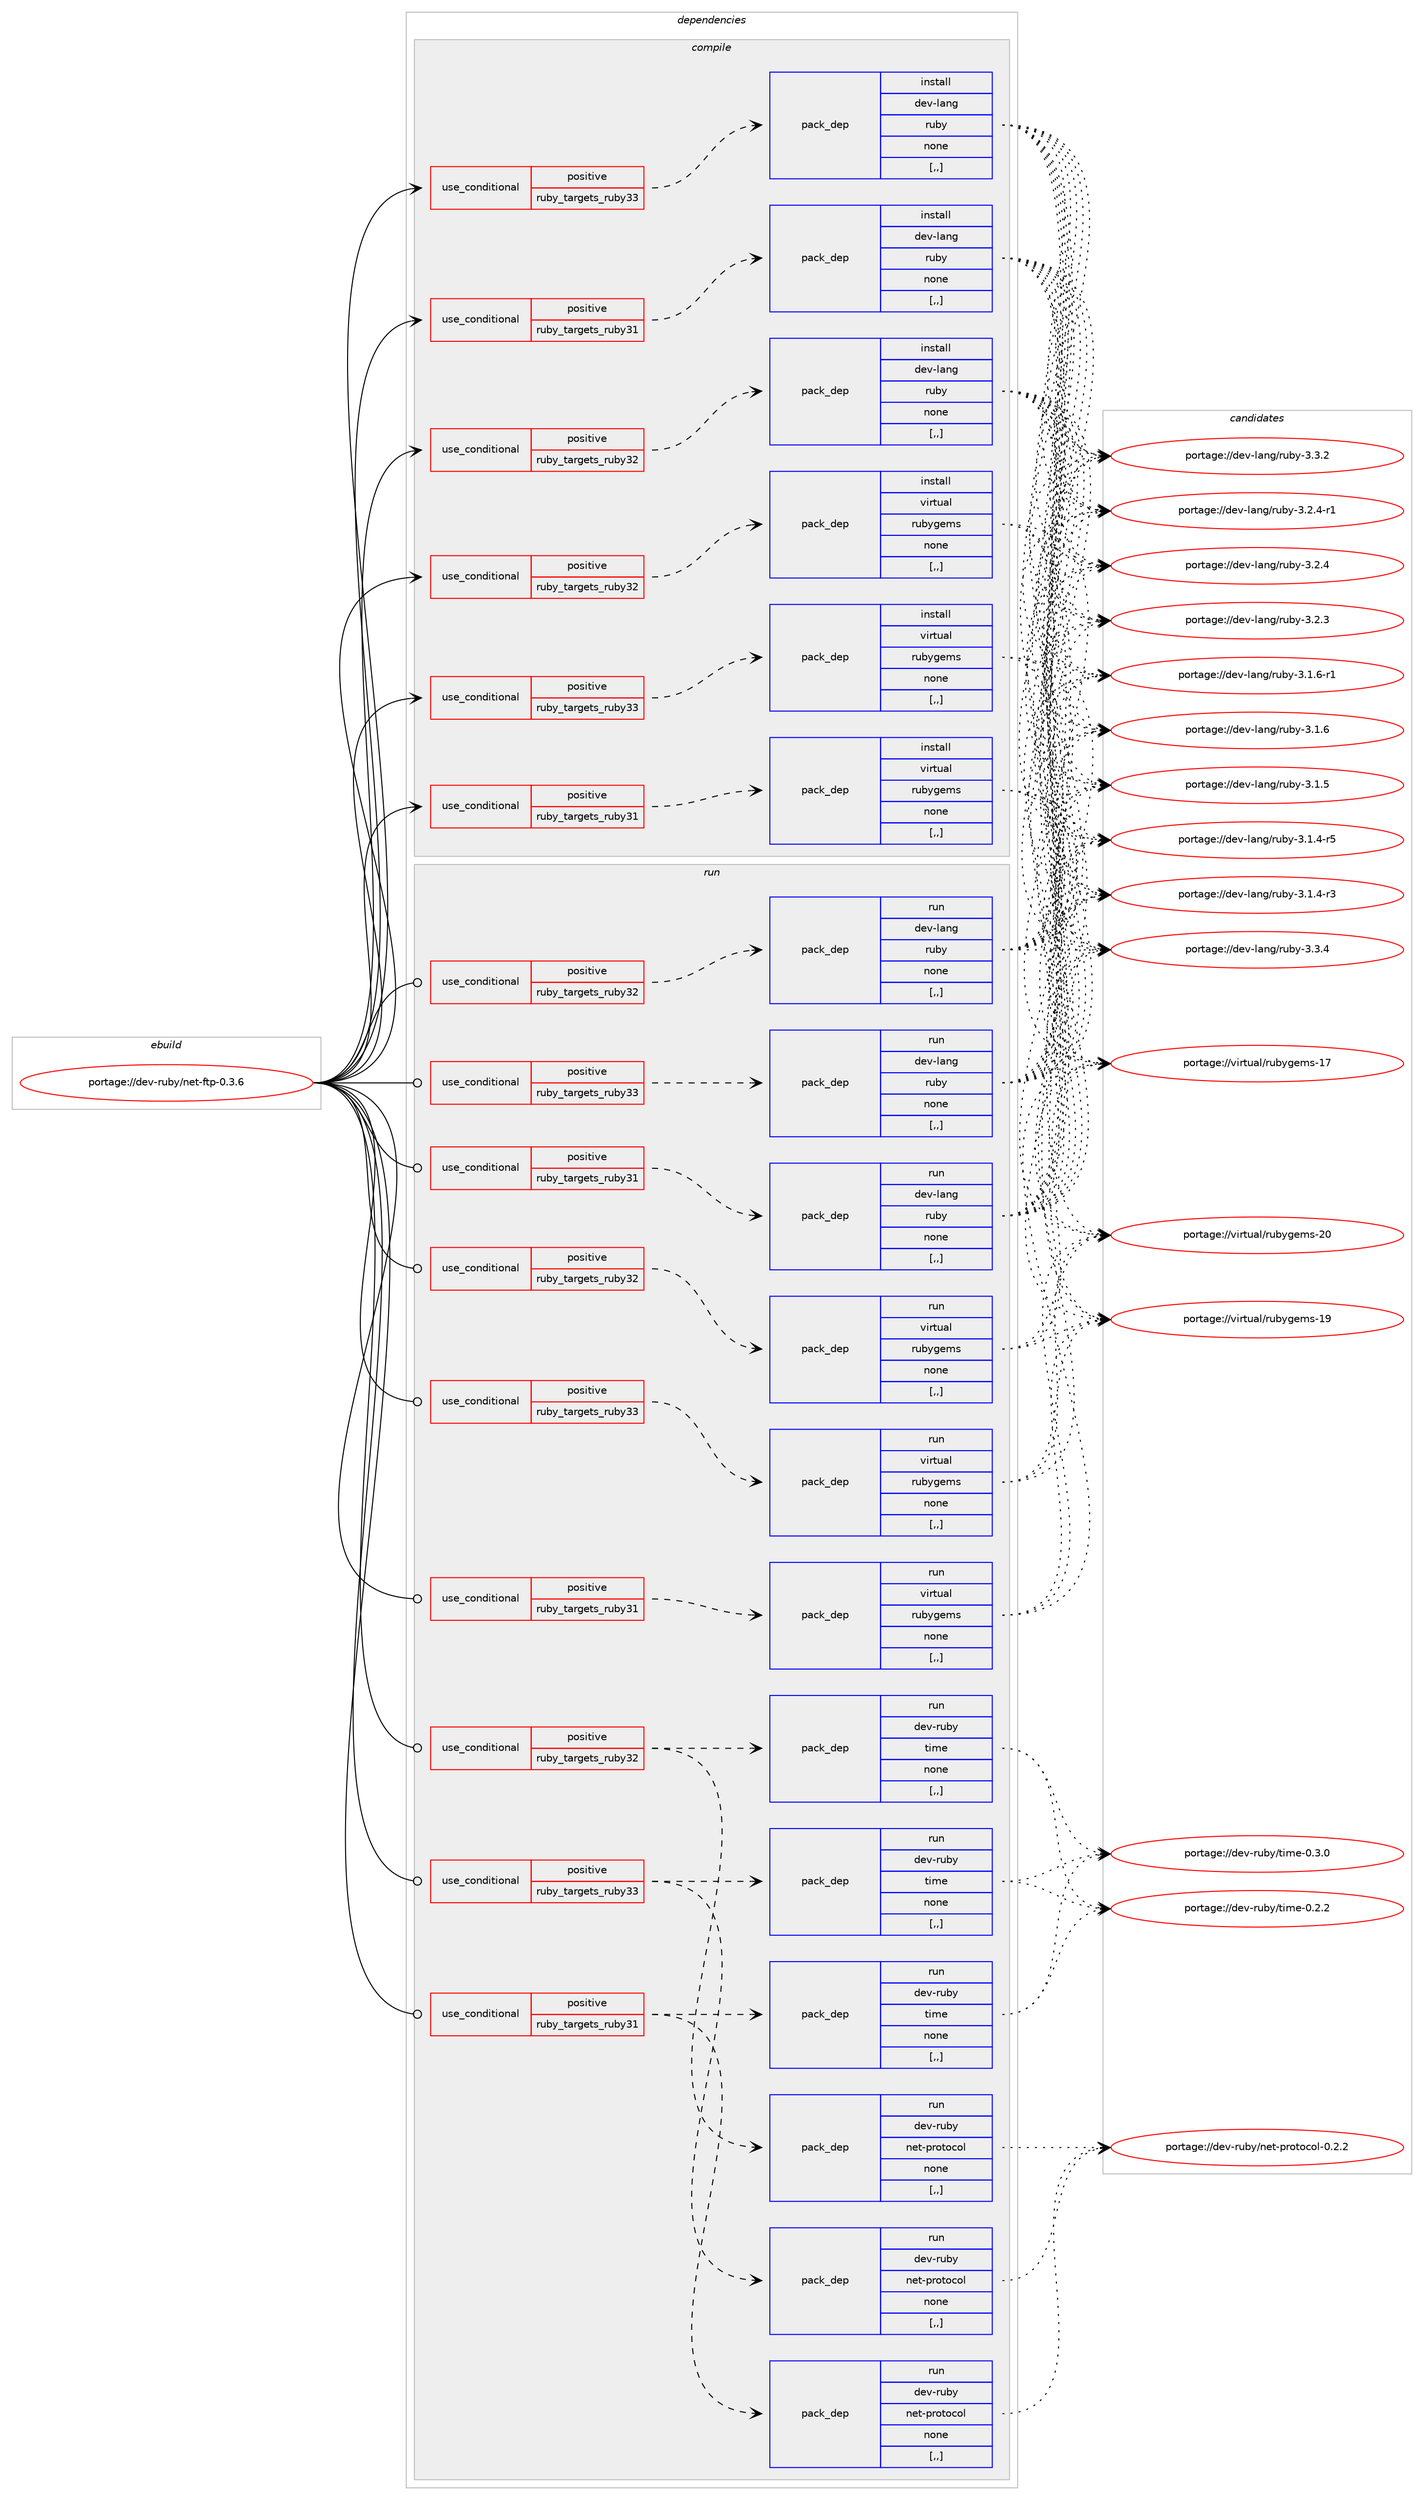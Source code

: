 digraph prolog {

# *************
# Graph options
# *************

newrank=true;
concentrate=true;
compound=true;
graph [rankdir=LR,fontname=Helvetica,fontsize=10,ranksep=1.5];#, ranksep=2.5, nodesep=0.2];
edge  [arrowhead=vee];
node  [fontname=Helvetica,fontsize=10];

# **********
# The ebuild
# **********

subgraph cluster_leftcol {
color=gray;
rank=same;
label=<<i>ebuild</i>>;
id [label="portage://dev-ruby/net-ftp-0.3.6", color=red, width=4, href="../dev-ruby/net-ftp-0.3.6.svg"];
}

# ****************
# The dependencies
# ****************

subgraph cluster_midcol {
color=gray;
label=<<i>dependencies</i>>;
subgraph cluster_compile {
fillcolor="#eeeeee";
style=filled;
label=<<i>compile</i>>;
subgraph cond51160 {
dependency190947 [label=<<TABLE BORDER="0" CELLBORDER="1" CELLSPACING="0" CELLPADDING="4"><TR><TD ROWSPAN="3" CELLPADDING="10">use_conditional</TD></TR><TR><TD>positive</TD></TR><TR><TD>ruby_targets_ruby31</TD></TR></TABLE>>, shape=none, color=red];
subgraph pack138453 {
dependency190948 [label=<<TABLE BORDER="0" CELLBORDER="1" CELLSPACING="0" CELLPADDING="4" WIDTH="220"><TR><TD ROWSPAN="6" CELLPADDING="30">pack_dep</TD></TR><TR><TD WIDTH="110">install</TD></TR><TR><TD>dev-lang</TD></TR><TR><TD>ruby</TD></TR><TR><TD>none</TD></TR><TR><TD>[,,]</TD></TR></TABLE>>, shape=none, color=blue];
}
dependency190947:e -> dependency190948:w [weight=20,style="dashed",arrowhead="vee"];
}
id:e -> dependency190947:w [weight=20,style="solid",arrowhead="vee"];
subgraph cond51161 {
dependency190949 [label=<<TABLE BORDER="0" CELLBORDER="1" CELLSPACING="0" CELLPADDING="4"><TR><TD ROWSPAN="3" CELLPADDING="10">use_conditional</TD></TR><TR><TD>positive</TD></TR><TR><TD>ruby_targets_ruby31</TD></TR></TABLE>>, shape=none, color=red];
subgraph pack138454 {
dependency190950 [label=<<TABLE BORDER="0" CELLBORDER="1" CELLSPACING="0" CELLPADDING="4" WIDTH="220"><TR><TD ROWSPAN="6" CELLPADDING="30">pack_dep</TD></TR><TR><TD WIDTH="110">install</TD></TR><TR><TD>virtual</TD></TR><TR><TD>rubygems</TD></TR><TR><TD>none</TD></TR><TR><TD>[,,]</TD></TR></TABLE>>, shape=none, color=blue];
}
dependency190949:e -> dependency190950:w [weight=20,style="dashed",arrowhead="vee"];
}
id:e -> dependency190949:w [weight=20,style="solid",arrowhead="vee"];
subgraph cond51162 {
dependency190951 [label=<<TABLE BORDER="0" CELLBORDER="1" CELLSPACING="0" CELLPADDING="4"><TR><TD ROWSPAN="3" CELLPADDING="10">use_conditional</TD></TR><TR><TD>positive</TD></TR><TR><TD>ruby_targets_ruby32</TD></TR></TABLE>>, shape=none, color=red];
subgraph pack138455 {
dependency190952 [label=<<TABLE BORDER="0" CELLBORDER="1" CELLSPACING="0" CELLPADDING="4" WIDTH="220"><TR><TD ROWSPAN="6" CELLPADDING="30">pack_dep</TD></TR><TR><TD WIDTH="110">install</TD></TR><TR><TD>dev-lang</TD></TR><TR><TD>ruby</TD></TR><TR><TD>none</TD></TR><TR><TD>[,,]</TD></TR></TABLE>>, shape=none, color=blue];
}
dependency190951:e -> dependency190952:w [weight=20,style="dashed",arrowhead="vee"];
}
id:e -> dependency190951:w [weight=20,style="solid",arrowhead="vee"];
subgraph cond51163 {
dependency190953 [label=<<TABLE BORDER="0" CELLBORDER="1" CELLSPACING="0" CELLPADDING="4"><TR><TD ROWSPAN="3" CELLPADDING="10">use_conditional</TD></TR><TR><TD>positive</TD></TR><TR><TD>ruby_targets_ruby32</TD></TR></TABLE>>, shape=none, color=red];
subgraph pack138456 {
dependency190954 [label=<<TABLE BORDER="0" CELLBORDER="1" CELLSPACING="0" CELLPADDING="4" WIDTH="220"><TR><TD ROWSPAN="6" CELLPADDING="30">pack_dep</TD></TR><TR><TD WIDTH="110">install</TD></TR><TR><TD>virtual</TD></TR><TR><TD>rubygems</TD></TR><TR><TD>none</TD></TR><TR><TD>[,,]</TD></TR></TABLE>>, shape=none, color=blue];
}
dependency190953:e -> dependency190954:w [weight=20,style="dashed",arrowhead="vee"];
}
id:e -> dependency190953:w [weight=20,style="solid",arrowhead="vee"];
subgraph cond51164 {
dependency190955 [label=<<TABLE BORDER="0" CELLBORDER="1" CELLSPACING="0" CELLPADDING="4"><TR><TD ROWSPAN="3" CELLPADDING="10">use_conditional</TD></TR><TR><TD>positive</TD></TR><TR><TD>ruby_targets_ruby33</TD></TR></TABLE>>, shape=none, color=red];
subgraph pack138457 {
dependency190956 [label=<<TABLE BORDER="0" CELLBORDER="1" CELLSPACING="0" CELLPADDING="4" WIDTH="220"><TR><TD ROWSPAN="6" CELLPADDING="30">pack_dep</TD></TR><TR><TD WIDTH="110">install</TD></TR><TR><TD>dev-lang</TD></TR><TR><TD>ruby</TD></TR><TR><TD>none</TD></TR><TR><TD>[,,]</TD></TR></TABLE>>, shape=none, color=blue];
}
dependency190955:e -> dependency190956:w [weight=20,style="dashed",arrowhead="vee"];
}
id:e -> dependency190955:w [weight=20,style="solid",arrowhead="vee"];
subgraph cond51165 {
dependency190957 [label=<<TABLE BORDER="0" CELLBORDER="1" CELLSPACING="0" CELLPADDING="4"><TR><TD ROWSPAN="3" CELLPADDING="10">use_conditional</TD></TR><TR><TD>positive</TD></TR><TR><TD>ruby_targets_ruby33</TD></TR></TABLE>>, shape=none, color=red];
subgraph pack138458 {
dependency190958 [label=<<TABLE BORDER="0" CELLBORDER="1" CELLSPACING="0" CELLPADDING="4" WIDTH="220"><TR><TD ROWSPAN="6" CELLPADDING="30">pack_dep</TD></TR><TR><TD WIDTH="110">install</TD></TR><TR><TD>virtual</TD></TR><TR><TD>rubygems</TD></TR><TR><TD>none</TD></TR><TR><TD>[,,]</TD></TR></TABLE>>, shape=none, color=blue];
}
dependency190957:e -> dependency190958:w [weight=20,style="dashed",arrowhead="vee"];
}
id:e -> dependency190957:w [weight=20,style="solid",arrowhead="vee"];
}
subgraph cluster_compileandrun {
fillcolor="#eeeeee";
style=filled;
label=<<i>compile and run</i>>;
}
subgraph cluster_run {
fillcolor="#eeeeee";
style=filled;
label=<<i>run</i>>;
subgraph cond51166 {
dependency190959 [label=<<TABLE BORDER="0" CELLBORDER="1" CELLSPACING="0" CELLPADDING="4"><TR><TD ROWSPAN="3" CELLPADDING="10">use_conditional</TD></TR><TR><TD>positive</TD></TR><TR><TD>ruby_targets_ruby31</TD></TR></TABLE>>, shape=none, color=red];
subgraph pack138459 {
dependency190960 [label=<<TABLE BORDER="0" CELLBORDER="1" CELLSPACING="0" CELLPADDING="4" WIDTH="220"><TR><TD ROWSPAN="6" CELLPADDING="30">pack_dep</TD></TR><TR><TD WIDTH="110">run</TD></TR><TR><TD>dev-lang</TD></TR><TR><TD>ruby</TD></TR><TR><TD>none</TD></TR><TR><TD>[,,]</TD></TR></TABLE>>, shape=none, color=blue];
}
dependency190959:e -> dependency190960:w [weight=20,style="dashed",arrowhead="vee"];
}
id:e -> dependency190959:w [weight=20,style="solid",arrowhead="odot"];
subgraph cond51167 {
dependency190961 [label=<<TABLE BORDER="0" CELLBORDER="1" CELLSPACING="0" CELLPADDING="4"><TR><TD ROWSPAN="3" CELLPADDING="10">use_conditional</TD></TR><TR><TD>positive</TD></TR><TR><TD>ruby_targets_ruby31</TD></TR></TABLE>>, shape=none, color=red];
subgraph pack138460 {
dependency190962 [label=<<TABLE BORDER="0" CELLBORDER="1" CELLSPACING="0" CELLPADDING="4" WIDTH="220"><TR><TD ROWSPAN="6" CELLPADDING="30">pack_dep</TD></TR><TR><TD WIDTH="110">run</TD></TR><TR><TD>dev-ruby</TD></TR><TR><TD>net-protocol</TD></TR><TR><TD>none</TD></TR><TR><TD>[,,]</TD></TR></TABLE>>, shape=none, color=blue];
}
dependency190961:e -> dependency190962:w [weight=20,style="dashed",arrowhead="vee"];
subgraph pack138461 {
dependency190963 [label=<<TABLE BORDER="0" CELLBORDER="1" CELLSPACING="0" CELLPADDING="4" WIDTH="220"><TR><TD ROWSPAN="6" CELLPADDING="30">pack_dep</TD></TR><TR><TD WIDTH="110">run</TD></TR><TR><TD>dev-ruby</TD></TR><TR><TD>time</TD></TR><TR><TD>none</TD></TR><TR><TD>[,,]</TD></TR></TABLE>>, shape=none, color=blue];
}
dependency190961:e -> dependency190963:w [weight=20,style="dashed",arrowhead="vee"];
}
id:e -> dependency190961:w [weight=20,style="solid",arrowhead="odot"];
subgraph cond51168 {
dependency190964 [label=<<TABLE BORDER="0" CELLBORDER="1" CELLSPACING="0" CELLPADDING="4"><TR><TD ROWSPAN="3" CELLPADDING="10">use_conditional</TD></TR><TR><TD>positive</TD></TR><TR><TD>ruby_targets_ruby31</TD></TR></TABLE>>, shape=none, color=red];
subgraph pack138462 {
dependency190965 [label=<<TABLE BORDER="0" CELLBORDER="1" CELLSPACING="0" CELLPADDING="4" WIDTH="220"><TR><TD ROWSPAN="6" CELLPADDING="30">pack_dep</TD></TR><TR><TD WIDTH="110">run</TD></TR><TR><TD>virtual</TD></TR><TR><TD>rubygems</TD></TR><TR><TD>none</TD></TR><TR><TD>[,,]</TD></TR></TABLE>>, shape=none, color=blue];
}
dependency190964:e -> dependency190965:w [weight=20,style="dashed",arrowhead="vee"];
}
id:e -> dependency190964:w [weight=20,style="solid",arrowhead="odot"];
subgraph cond51169 {
dependency190966 [label=<<TABLE BORDER="0" CELLBORDER="1" CELLSPACING="0" CELLPADDING="4"><TR><TD ROWSPAN="3" CELLPADDING="10">use_conditional</TD></TR><TR><TD>positive</TD></TR><TR><TD>ruby_targets_ruby32</TD></TR></TABLE>>, shape=none, color=red];
subgraph pack138463 {
dependency190967 [label=<<TABLE BORDER="0" CELLBORDER="1" CELLSPACING="0" CELLPADDING="4" WIDTH="220"><TR><TD ROWSPAN="6" CELLPADDING="30">pack_dep</TD></TR><TR><TD WIDTH="110">run</TD></TR><TR><TD>dev-lang</TD></TR><TR><TD>ruby</TD></TR><TR><TD>none</TD></TR><TR><TD>[,,]</TD></TR></TABLE>>, shape=none, color=blue];
}
dependency190966:e -> dependency190967:w [weight=20,style="dashed",arrowhead="vee"];
}
id:e -> dependency190966:w [weight=20,style="solid",arrowhead="odot"];
subgraph cond51170 {
dependency190968 [label=<<TABLE BORDER="0" CELLBORDER="1" CELLSPACING="0" CELLPADDING="4"><TR><TD ROWSPAN="3" CELLPADDING="10">use_conditional</TD></TR><TR><TD>positive</TD></TR><TR><TD>ruby_targets_ruby32</TD></TR></TABLE>>, shape=none, color=red];
subgraph pack138464 {
dependency190969 [label=<<TABLE BORDER="0" CELLBORDER="1" CELLSPACING="0" CELLPADDING="4" WIDTH="220"><TR><TD ROWSPAN="6" CELLPADDING="30">pack_dep</TD></TR><TR><TD WIDTH="110">run</TD></TR><TR><TD>dev-ruby</TD></TR><TR><TD>net-protocol</TD></TR><TR><TD>none</TD></TR><TR><TD>[,,]</TD></TR></TABLE>>, shape=none, color=blue];
}
dependency190968:e -> dependency190969:w [weight=20,style="dashed",arrowhead="vee"];
subgraph pack138465 {
dependency190970 [label=<<TABLE BORDER="0" CELLBORDER="1" CELLSPACING="0" CELLPADDING="4" WIDTH="220"><TR><TD ROWSPAN="6" CELLPADDING="30">pack_dep</TD></TR><TR><TD WIDTH="110">run</TD></TR><TR><TD>dev-ruby</TD></TR><TR><TD>time</TD></TR><TR><TD>none</TD></TR><TR><TD>[,,]</TD></TR></TABLE>>, shape=none, color=blue];
}
dependency190968:e -> dependency190970:w [weight=20,style="dashed",arrowhead="vee"];
}
id:e -> dependency190968:w [weight=20,style="solid",arrowhead="odot"];
subgraph cond51171 {
dependency190971 [label=<<TABLE BORDER="0" CELLBORDER="1" CELLSPACING="0" CELLPADDING="4"><TR><TD ROWSPAN="3" CELLPADDING="10">use_conditional</TD></TR><TR><TD>positive</TD></TR><TR><TD>ruby_targets_ruby32</TD></TR></TABLE>>, shape=none, color=red];
subgraph pack138466 {
dependency190972 [label=<<TABLE BORDER="0" CELLBORDER="1" CELLSPACING="0" CELLPADDING="4" WIDTH="220"><TR><TD ROWSPAN="6" CELLPADDING="30">pack_dep</TD></TR><TR><TD WIDTH="110">run</TD></TR><TR><TD>virtual</TD></TR><TR><TD>rubygems</TD></TR><TR><TD>none</TD></TR><TR><TD>[,,]</TD></TR></TABLE>>, shape=none, color=blue];
}
dependency190971:e -> dependency190972:w [weight=20,style="dashed",arrowhead="vee"];
}
id:e -> dependency190971:w [weight=20,style="solid",arrowhead="odot"];
subgraph cond51172 {
dependency190973 [label=<<TABLE BORDER="0" CELLBORDER="1" CELLSPACING="0" CELLPADDING="4"><TR><TD ROWSPAN="3" CELLPADDING="10">use_conditional</TD></TR><TR><TD>positive</TD></TR><TR><TD>ruby_targets_ruby33</TD></TR></TABLE>>, shape=none, color=red];
subgraph pack138467 {
dependency190974 [label=<<TABLE BORDER="0" CELLBORDER="1" CELLSPACING="0" CELLPADDING="4" WIDTH="220"><TR><TD ROWSPAN="6" CELLPADDING="30">pack_dep</TD></TR><TR><TD WIDTH="110">run</TD></TR><TR><TD>dev-lang</TD></TR><TR><TD>ruby</TD></TR><TR><TD>none</TD></TR><TR><TD>[,,]</TD></TR></TABLE>>, shape=none, color=blue];
}
dependency190973:e -> dependency190974:w [weight=20,style="dashed",arrowhead="vee"];
}
id:e -> dependency190973:w [weight=20,style="solid",arrowhead="odot"];
subgraph cond51173 {
dependency190975 [label=<<TABLE BORDER="0" CELLBORDER="1" CELLSPACING="0" CELLPADDING="4"><TR><TD ROWSPAN="3" CELLPADDING="10">use_conditional</TD></TR><TR><TD>positive</TD></TR><TR><TD>ruby_targets_ruby33</TD></TR></TABLE>>, shape=none, color=red];
subgraph pack138468 {
dependency190976 [label=<<TABLE BORDER="0" CELLBORDER="1" CELLSPACING="0" CELLPADDING="4" WIDTH="220"><TR><TD ROWSPAN="6" CELLPADDING="30">pack_dep</TD></TR><TR><TD WIDTH="110">run</TD></TR><TR><TD>dev-ruby</TD></TR><TR><TD>net-protocol</TD></TR><TR><TD>none</TD></TR><TR><TD>[,,]</TD></TR></TABLE>>, shape=none, color=blue];
}
dependency190975:e -> dependency190976:w [weight=20,style="dashed",arrowhead="vee"];
subgraph pack138469 {
dependency190977 [label=<<TABLE BORDER="0" CELLBORDER="1" CELLSPACING="0" CELLPADDING="4" WIDTH="220"><TR><TD ROWSPAN="6" CELLPADDING="30">pack_dep</TD></TR><TR><TD WIDTH="110">run</TD></TR><TR><TD>dev-ruby</TD></TR><TR><TD>time</TD></TR><TR><TD>none</TD></TR><TR><TD>[,,]</TD></TR></TABLE>>, shape=none, color=blue];
}
dependency190975:e -> dependency190977:w [weight=20,style="dashed",arrowhead="vee"];
}
id:e -> dependency190975:w [weight=20,style="solid",arrowhead="odot"];
subgraph cond51174 {
dependency190978 [label=<<TABLE BORDER="0" CELLBORDER="1" CELLSPACING="0" CELLPADDING="4"><TR><TD ROWSPAN="3" CELLPADDING="10">use_conditional</TD></TR><TR><TD>positive</TD></TR><TR><TD>ruby_targets_ruby33</TD></TR></TABLE>>, shape=none, color=red];
subgraph pack138470 {
dependency190979 [label=<<TABLE BORDER="0" CELLBORDER="1" CELLSPACING="0" CELLPADDING="4" WIDTH="220"><TR><TD ROWSPAN="6" CELLPADDING="30">pack_dep</TD></TR><TR><TD WIDTH="110">run</TD></TR><TR><TD>virtual</TD></TR><TR><TD>rubygems</TD></TR><TR><TD>none</TD></TR><TR><TD>[,,]</TD></TR></TABLE>>, shape=none, color=blue];
}
dependency190978:e -> dependency190979:w [weight=20,style="dashed",arrowhead="vee"];
}
id:e -> dependency190978:w [weight=20,style="solid",arrowhead="odot"];
}
}

# **************
# The candidates
# **************

subgraph cluster_choices {
rank=same;
color=gray;
label=<<i>candidates</i>>;

subgraph choice138453 {
color=black;
nodesep=1;
choice10010111845108971101034711411798121455146514652 [label="portage://dev-lang/ruby-3.3.4", color=red, width=4,href="../dev-lang/ruby-3.3.4.svg"];
choice10010111845108971101034711411798121455146514650 [label="portage://dev-lang/ruby-3.3.2", color=red, width=4,href="../dev-lang/ruby-3.3.2.svg"];
choice100101118451089711010347114117981214551465046524511449 [label="portage://dev-lang/ruby-3.2.4-r1", color=red, width=4,href="../dev-lang/ruby-3.2.4-r1.svg"];
choice10010111845108971101034711411798121455146504652 [label="portage://dev-lang/ruby-3.2.4", color=red, width=4,href="../dev-lang/ruby-3.2.4.svg"];
choice10010111845108971101034711411798121455146504651 [label="portage://dev-lang/ruby-3.2.3", color=red, width=4,href="../dev-lang/ruby-3.2.3.svg"];
choice100101118451089711010347114117981214551464946544511449 [label="portage://dev-lang/ruby-3.1.6-r1", color=red, width=4,href="../dev-lang/ruby-3.1.6-r1.svg"];
choice10010111845108971101034711411798121455146494654 [label="portage://dev-lang/ruby-3.1.6", color=red, width=4,href="../dev-lang/ruby-3.1.6.svg"];
choice10010111845108971101034711411798121455146494653 [label="portage://dev-lang/ruby-3.1.5", color=red, width=4,href="../dev-lang/ruby-3.1.5.svg"];
choice100101118451089711010347114117981214551464946524511453 [label="portage://dev-lang/ruby-3.1.4-r5", color=red, width=4,href="../dev-lang/ruby-3.1.4-r5.svg"];
choice100101118451089711010347114117981214551464946524511451 [label="portage://dev-lang/ruby-3.1.4-r3", color=red, width=4,href="../dev-lang/ruby-3.1.4-r3.svg"];
dependency190948:e -> choice10010111845108971101034711411798121455146514652:w [style=dotted,weight="100"];
dependency190948:e -> choice10010111845108971101034711411798121455146514650:w [style=dotted,weight="100"];
dependency190948:e -> choice100101118451089711010347114117981214551465046524511449:w [style=dotted,weight="100"];
dependency190948:e -> choice10010111845108971101034711411798121455146504652:w [style=dotted,weight="100"];
dependency190948:e -> choice10010111845108971101034711411798121455146504651:w [style=dotted,weight="100"];
dependency190948:e -> choice100101118451089711010347114117981214551464946544511449:w [style=dotted,weight="100"];
dependency190948:e -> choice10010111845108971101034711411798121455146494654:w [style=dotted,weight="100"];
dependency190948:e -> choice10010111845108971101034711411798121455146494653:w [style=dotted,weight="100"];
dependency190948:e -> choice100101118451089711010347114117981214551464946524511453:w [style=dotted,weight="100"];
dependency190948:e -> choice100101118451089711010347114117981214551464946524511451:w [style=dotted,weight="100"];
}
subgraph choice138454 {
color=black;
nodesep=1;
choice118105114116117971084711411798121103101109115455048 [label="portage://virtual/rubygems-20", color=red, width=4,href="../virtual/rubygems-20.svg"];
choice118105114116117971084711411798121103101109115454957 [label="portage://virtual/rubygems-19", color=red, width=4,href="../virtual/rubygems-19.svg"];
choice118105114116117971084711411798121103101109115454955 [label="portage://virtual/rubygems-17", color=red, width=4,href="../virtual/rubygems-17.svg"];
dependency190950:e -> choice118105114116117971084711411798121103101109115455048:w [style=dotted,weight="100"];
dependency190950:e -> choice118105114116117971084711411798121103101109115454957:w [style=dotted,weight="100"];
dependency190950:e -> choice118105114116117971084711411798121103101109115454955:w [style=dotted,weight="100"];
}
subgraph choice138455 {
color=black;
nodesep=1;
choice10010111845108971101034711411798121455146514652 [label="portage://dev-lang/ruby-3.3.4", color=red, width=4,href="../dev-lang/ruby-3.3.4.svg"];
choice10010111845108971101034711411798121455146514650 [label="portage://dev-lang/ruby-3.3.2", color=red, width=4,href="../dev-lang/ruby-3.3.2.svg"];
choice100101118451089711010347114117981214551465046524511449 [label="portage://dev-lang/ruby-3.2.4-r1", color=red, width=4,href="../dev-lang/ruby-3.2.4-r1.svg"];
choice10010111845108971101034711411798121455146504652 [label="portage://dev-lang/ruby-3.2.4", color=red, width=4,href="../dev-lang/ruby-3.2.4.svg"];
choice10010111845108971101034711411798121455146504651 [label="portage://dev-lang/ruby-3.2.3", color=red, width=4,href="../dev-lang/ruby-3.2.3.svg"];
choice100101118451089711010347114117981214551464946544511449 [label="portage://dev-lang/ruby-3.1.6-r1", color=red, width=4,href="../dev-lang/ruby-3.1.6-r1.svg"];
choice10010111845108971101034711411798121455146494654 [label="portage://dev-lang/ruby-3.1.6", color=red, width=4,href="../dev-lang/ruby-3.1.6.svg"];
choice10010111845108971101034711411798121455146494653 [label="portage://dev-lang/ruby-3.1.5", color=red, width=4,href="../dev-lang/ruby-3.1.5.svg"];
choice100101118451089711010347114117981214551464946524511453 [label="portage://dev-lang/ruby-3.1.4-r5", color=red, width=4,href="../dev-lang/ruby-3.1.4-r5.svg"];
choice100101118451089711010347114117981214551464946524511451 [label="portage://dev-lang/ruby-3.1.4-r3", color=red, width=4,href="../dev-lang/ruby-3.1.4-r3.svg"];
dependency190952:e -> choice10010111845108971101034711411798121455146514652:w [style=dotted,weight="100"];
dependency190952:e -> choice10010111845108971101034711411798121455146514650:w [style=dotted,weight="100"];
dependency190952:e -> choice100101118451089711010347114117981214551465046524511449:w [style=dotted,weight="100"];
dependency190952:e -> choice10010111845108971101034711411798121455146504652:w [style=dotted,weight="100"];
dependency190952:e -> choice10010111845108971101034711411798121455146504651:w [style=dotted,weight="100"];
dependency190952:e -> choice100101118451089711010347114117981214551464946544511449:w [style=dotted,weight="100"];
dependency190952:e -> choice10010111845108971101034711411798121455146494654:w [style=dotted,weight="100"];
dependency190952:e -> choice10010111845108971101034711411798121455146494653:w [style=dotted,weight="100"];
dependency190952:e -> choice100101118451089711010347114117981214551464946524511453:w [style=dotted,weight="100"];
dependency190952:e -> choice100101118451089711010347114117981214551464946524511451:w [style=dotted,weight="100"];
}
subgraph choice138456 {
color=black;
nodesep=1;
choice118105114116117971084711411798121103101109115455048 [label="portage://virtual/rubygems-20", color=red, width=4,href="../virtual/rubygems-20.svg"];
choice118105114116117971084711411798121103101109115454957 [label="portage://virtual/rubygems-19", color=red, width=4,href="../virtual/rubygems-19.svg"];
choice118105114116117971084711411798121103101109115454955 [label="portage://virtual/rubygems-17", color=red, width=4,href="../virtual/rubygems-17.svg"];
dependency190954:e -> choice118105114116117971084711411798121103101109115455048:w [style=dotted,weight="100"];
dependency190954:e -> choice118105114116117971084711411798121103101109115454957:w [style=dotted,weight="100"];
dependency190954:e -> choice118105114116117971084711411798121103101109115454955:w [style=dotted,weight="100"];
}
subgraph choice138457 {
color=black;
nodesep=1;
choice10010111845108971101034711411798121455146514652 [label="portage://dev-lang/ruby-3.3.4", color=red, width=4,href="../dev-lang/ruby-3.3.4.svg"];
choice10010111845108971101034711411798121455146514650 [label="portage://dev-lang/ruby-3.3.2", color=red, width=4,href="../dev-lang/ruby-3.3.2.svg"];
choice100101118451089711010347114117981214551465046524511449 [label="portage://dev-lang/ruby-3.2.4-r1", color=red, width=4,href="../dev-lang/ruby-3.2.4-r1.svg"];
choice10010111845108971101034711411798121455146504652 [label="portage://dev-lang/ruby-3.2.4", color=red, width=4,href="../dev-lang/ruby-3.2.4.svg"];
choice10010111845108971101034711411798121455146504651 [label="portage://dev-lang/ruby-3.2.3", color=red, width=4,href="../dev-lang/ruby-3.2.3.svg"];
choice100101118451089711010347114117981214551464946544511449 [label="portage://dev-lang/ruby-3.1.6-r1", color=red, width=4,href="../dev-lang/ruby-3.1.6-r1.svg"];
choice10010111845108971101034711411798121455146494654 [label="portage://dev-lang/ruby-3.1.6", color=red, width=4,href="../dev-lang/ruby-3.1.6.svg"];
choice10010111845108971101034711411798121455146494653 [label="portage://dev-lang/ruby-3.1.5", color=red, width=4,href="../dev-lang/ruby-3.1.5.svg"];
choice100101118451089711010347114117981214551464946524511453 [label="portage://dev-lang/ruby-3.1.4-r5", color=red, width=4,href="../dev-lang/ruby-3.1.4-r5.svg"];
choice100101118451089711010347114117981214551464946524511451 [label="portage://dev-lang/ruby-3.1.4-r3", color=red, width=4,href="../dev-lang/ruby-3.1.4-r3.svg"];
dependency190956:e -> choice10010111845108971101034711411798121455146514652:w [style=dotted,weight="100"];
dependency190956:e -> choice10010111845108971101034711411798121455146514650:w [style=dotted,weight="100"];
dependency190956:e -> choice100101118451089711010347114117981214551465046524511449:w [style=dotted,weight="100"];
dependency190956:e -> choice10010111845108971101034711411798121455146504652:w [style=dotted,weight="100"];
dependency190956:e -> choice10010111845108971101034711411798121455146504651:w [style=dotted,weight="100"];
dependency190956:e -> choice100101118451089711010347114117981214551464946544511449:w [style=dotted,weight="100"];
dependency190956:e -> choice10010111845108971101034711411798121455146494654:w [style=dotted,weight="100"];
dependency190956:e -> choice10010111845108971101034711411798121455146494653:w [style=dotted,weight="100"];
dependency190956:e -> choice100101118451089711010347114117981214551464946524511453:w [style=dotted,weight="100"];
dependency190956:e -> choice100101118451089711010347114117981214551464946524511451:w [style=dotted,weight="100"];
}
subgraph choice138458 {
color=black;
nodesep=1;
choice118105114116117971084711411798121103101109115455048 [label="portage://virtual/rubygems-20", color=red, width=4,href="../virtual/rubygems-20.svg"];
choice118105114116117971084711411798121103101109115454957 [label="portage://virtual/rubygems-19", color=red, width=4,href="../virtual/rubygems-19.svg"];
choice118105114116117971084711411798121103101109115454955 [label="portage://virtual/rubygems-17", color=red, width=4,href="../virtual/rubygems-17.svg"];
dependency190958:e -> choice118105114116117971084711411798121103101109115455048:w [style=dotted,weight="100"];
dependency190958:e -> choice118105114116117971084711411798121103101109115454957:w [style=dotted,weight="100"];
dependency190958:e -> choice118105114116117971084711411798121103101109115454955:w [style=dotted,weight="100"];
}
subgraph choice138459 {
color=black;
nodesep=1;
choice10010111845108971101034711411798121455146514652 [label="portage://dev-lang/ruby-3.3.4", color=red, width=4,href="../dev-lang/ruby-3.3.4.svg"];
choice10010111845108971101034711411798121455146514650 [label="portage://dev-lang/ruby-3.3.2", color=red, width=4,href="../dev-lang/ruby-3.3.2.svg"];
choice100101118451089711010347114117981214551465046524511449 [label="portage://dev-lang/ruby-3.2.4-r1", color=red, width=4,href="../dev-lang/ruby-3.2.4-r1.svg"];
choice10010111845108971101034711411798121455146504652 [label="portage://dev-lang/ruby-3.2.4", color=red, width=4,href="../dev-lang/ruby-3.2.4.svg"];
choice10010111845108971101034711411798121455146504651 [label="portage://dev-lang/ruby-3.2.3", color=red, width=4,href="../dev-lang/ruby-3.2.3.svg"];
choice100101118451089711010347114117981214551464946544511449 [label="portage://dev-lang/ruby-3.1.6-r1", color=red, width=4,href="../dev-lang/ruby-3.1.6-r1.svg"];
choice10010111845108971101034711411798121455146494654 [label="portage://dev-lang/ruby-3.1.6", color=red, width=4,href="../dev-lang/ruby-3.1.6.svg"];
choice10010111845108971101034711411798121455146494653 [label="portage://dev-lang/ruby-3.1.5", color=red, width=4,href="../dev-lang/ruby-3.1.5.svg"];
choice100101118451089711010347114117981214551464946524511453 [label="portage://dev-lang/ruby-3.1.4-r5", color=red, width=4,href="../dev-lang/ruby-3.1.4-r5.svg"];
choice100101118451089711010347114117981214551464946524511451 [label="portage://dev-lang/ruby-3.1.4-r3", color=red, width=4,href="../dev-lang/ruby-3.1.4-r3.svg"];
dependency190960:e -> choice10010111845108971101034711411798121455146514652:w [style=dotted,weight="100"];
dependency190960:e -> choice10010111845108971101034711411798121455146514650:w [style=dotted,weight="100"];
dependency190960:e -> choice100101118451089711010347114117981214551465046524511449:w [style=dotted,weight="100"];
dependency190960:e -> choice10010111845108971101034711411798121455146504652:w [style=dotted,weight="100"];
dependency190960:e -> choice10010111845108971101034711411798121455146504651:w [style=dotted,weight="100"];
dependency190960:e -> choice100101118451089711010347114117981214551464946544511449:w [style=dotted,weight="100"];
dependency190960:e -> choice10010111845108971101034711411798121455146494654:w [style=dotted,weight="100"];
dependency190960:e -> choice10010111845108971101034711411798121455146494653:w [style=dotted,weight="100"];
dependency190960:e -> choice100101118451089711010347114117981214551464946524511453:w [style=dotted,weight="100"];
dependency190960:e -> choice100101118451089711010347114117981214551464946524511451:w [style=dotted,weight="100"];
}
subgraph choice138460 {
color=black;
nodesep=1;
choice1001011184511411798121471101011164511211411111611199111108454846504650 [label="portage://dev-ruby/net-protocol-0.2.2", color=red, width=4,href="../dev-ruby/net-protocol-0.2.2.svg"];
dependency190962:e -> choice1001011184511411798121471101011164511211411111611199111108454846504650:w [style=dotted,weight="100"];
}
subgraph choice138461 {
color=black;
nodesep=1;
choice100101118451141179812147116105109101454846514648 [label="portage://dev-ruby/time-0.3.0", color=red, width=4,href="../dev-ruby/time-0.3.0.svg"];
choice100101118451141179812147116105109101454846504650 [label="portage://dev-ruby/time-0.2.2", color=red, width=4,href="../dev-ruby/time-0.2.2.svg"];
dependency190963:e -> choice100101118451141179812147116105109101454846514648:w [style=dotted,weight="100"];
dependency190963:e -> choice100101118451141179812147116105109101454846504650:w [style=dotted,weight="100"];
}
subgraph choice138462 {
color=black;
nodesep=1;
choice118105114116117971084711411798121103101109115455048 [label="portage://virtual/rubygems-20", color=red, width=4,href="../virtual/rubygems-20.svg"];
choice118105114116117971084711411798121103101109115454957 [label="portage://virtual/rubygems-19", color=red, width=4,href="../virtual/rubygems-19.svg"];
choice118105114116117971084711411798121103101109115454955 [label="portage://virtual/rubygems-17", color=red, width=4,href="../virtual/rubygems-17.svg"];
dependency190965:e -> choice118105114116117971084711411798121103101109115455048:w [style=dotted,weight="100"];
dependency190965:e -> choice118105114116117971084711411798121103101109115454957:w [style=dotted,weight="100"];
dependency190965:e -> choice118105114116117971084711411798121103101109115454955:w [style=dotted,weight="100"];
}
subgraph choice138463 {
color=black;
nodesep=1;
choice10010111845108971101034711411798121455146514652 [label="portage://dev-lang/ruby-3.3.4", color=red, width=4,href="../dev-lang/ruby-3.3.4.svg"];
choice10010111845108971101034711411798121455146514650 [label="portage://dev-lang/ruby-3.3.2", color=red, width=4,href="../dev-lang/ruby-3.3.2.svg"];
choice100101118451089711010347114117981214551465046524511449 [label="portage://dev-lang/ruby-3.2.4-r1", color=red, width=4,href="../dev-lang/ruby-3.2.4-r1.svg"];
choice10010111845108971101034711411798121455146504652 [label="portage://dev-lang/ruby-3.2.4", color=red, width=4,href="../dev-lang/ruby-3.2.4.svg"];
choice10010111845108971101034711411798121455146504651 [label="portage://dev-lang/ruby-3.2.3", color=red, width=4,href="../dev-lang/ruby-3.2.3.svg"];
choice100101118451089711010347114117981214551464946544511449 [label="portage://dev-lang/ruby-3.1.6-r1", color=red, width=4,href="../dev-lang/ruby-3.1.6-r1.svg"];
choice10010111845108971101034711411798121455146494654 [label="portage://dev-lang/ruby-3.1.6", color=red, width=4,href="../dev-lang/ruby-3.1.6.svg"];
choice10010111845108971101034711411798121455146494653 [label="portage://dev-lang/ruby-3.1.5", color=red, width=4,href="../dev-lang/ruby-3.1.5.svg"];
choice100101118451089711010347114117981214551464946524511453 [label="portage://dev-lang/ruby-3.1.4-r5", color=red, width=4,href="../dev-lang/ruby-3.1.4-r5.svg"];
choice100101118451089711010347114117981214551464946524511451 [label="portage://dev-lang/ruby-3.1.4-r3", color=red, width=4,href="../dev-lang/ruby-3.1.4-r3.svg"];
dependency190967:e -> choice10010111845108971101034711411798121455146514652:w [style=dotted,weight="100"];
dependency190967:e -> choice10010111845108971101034711411798121455146514650:w [style=dotted,weight="100"];
dependency190967:e -> choice100101118451089711010347114117981214551465046524511449:w [style=dotted,weight="100"];
dependency190967:e -> choice10010111845108971101034711411798121455146504652:w [style=dotted,weight="100"];
dependency190967:e -> choice10010111845108971101034711411798121455146504651:w [style=dotted,weight="100"];
dependency190967:e -> choice100101118451089711010347114117981214551464946544511449:w [style=dotted,weight="100"];
dependency190967:e -> choice10010111845108971101034711411798121455146494654:w [style=dotted,weight="100"];
dependency190967:e -> choice10010111845108971101034711411798121455146494653:w [style=dotted,weight="100"];
dependency190967:e -> choice100101118451089711010347114117981214551464946524511453:w [style=dotted,weight="100"];
dependency190967:e -> choice100101118451089711010347114117981214551464946524511451:w [style=dotted,weight="100"];
}
subgraph choice138464 {
color=black;
nodesep=1;
choice1001011184511411798121471101011164511211411111611199111108454846504650 [label="portage://dev-ruby/net-protocol-0.2.2", color=red, width=4,href="../dev-ruby/net-protocol-0.2.2.svg"];
dependency190969:e -> choice1001011184511411798121471101011164511211411111611199111108454846504650:w [style=dotted,weight="100"];
}
subgraph choice138465 {
color=black;
nodesep=1;
choice100101118451141179812147116105109101454846514648 [label="portage://dev-ruby/time-0.3.0", color=red, width=4,href="../dev-ruby/time-0.3.0.svg"];
choice100101118451141179812147116105109101454846504650 [label="portage://dev-ruby/time-0.2.2", color=red, width=4,href="../dev-ruby/time-0.2.2.svg"];
dependency190970:e -> choice100101118451141179812147116105109101454846514648:w [style=dotted,weight="100"];
dependency190970:e -> choice100101118451141179812147116105109101454846504650:w [style=dotted,weight="100"];
}
subgraph choice138466 {
color=black;
nodesep=1;
choice118105114116117971084711411798121103101109115455048 [label="portage://virtual/rubygems-20", color=red, width=4,href="../virtual/rubygems-20.svg"];
choice118105114116117971084711411798121103101109115454957 [label="portage://virtual/rubygems-19", color=red, width=4,href="../virtual/rubygems-19.svg"];
choice118105114116117971084711411798121103101109115454955 [label="portage://virtual/rubygems-17", color=red, width=4,href="../virtual/rubygems-17.svg"];
dependency190972:e -> choice118105114116117971084711411798121103101109115455048:w [style=dotted,weight="100"];
dependency190972:e -> choice118105114116117971084711411798121103101109115454957:w [style=dotted,weight="100"];
dependency190972:e -> choice118105114116117971084711411798121103101109115454955:w [style=dotted,weight="100"];
}
subgraph choice138467 {
color=black;
nodesep=1;
choice10010111845108971101034711411798121455146514652 [label="portage://dev-lang/ruby-3.3.4", color=red, width=4,href="../dev-lang/ruby-3.3.4.svg"];
choice10010111845108971101034711411798121455146514650 [label="portage://dev-lang/ruby-3.3.2", color=red, width=4,href="../dev-lang/ruby-3.3.2.svg"];
choice100101118451089711010347114117981214551465046524511449 [label="portage://dev-lang/ruby-3.2.4-r1", color=red, width=4,href="../dev-lang/ruby-3.2.4-r1.svg"];
choice10010111845108971101034711411798121455146504652 [label="portage://dev-lang/ruby-3.2.4", color=red, width=4,href="../dev-lang/ruby-3.2.4.svg"];
choice10010111845108971101034711411798121455146504651 [label="portage://dev-lang/ruby-3.2.3", color=red, width=4,href="../dev-lang/ruby-3.2.3.svg"];
choice100101118451089711010347114117981214551464946544511449 [label="portage://dev-lang/ruby-3.1.6-r1", color=red, width=4,href="../dev-lang/ruby-3.1.6-r1.svg"];
choice10010111845108971101034711411798121455146494654 [label="portage://dev-lang/ruby-3.1.6", color=red, width=4,href="../dev-lang/ruby-3.1.6.svg"];
choice10010111845108971101034711411798121455146494653 [label="portage://dev-lang/ruby-3.1.5", color=red, width=4,href="../dev-lang/ruby-3.1.5.svg"];
choice100101118451089711010347114117981214551464946524511453 [label="portage://dev-lang/ruby-3.1.4-r5", color=red, width=4,href="../dev-lang/ruby-3.1.4-r5.svg"];
choice100101118451089711010347114117981214551464946524511451 [label="portage://dev-lang/ruby-3.1.4-r3", color=red, width=4,href="../dev-lang/ruby-3.1.4-r3.svg"];
dependency190974:e -> choice10010111845108971101034711411798121455146514652:w [style=dotted,weight="100"];
dependency190974:e -> choice10010111845108971101034711411798121455146514650:w [style=dotted,weight="100"];
dependency190974:e -> choice100101118451089711010347114117981214551465046524511449:w [style=dotted,weight="100"];
dependency190974:e -> choice10010111845108971101034711411798121455146504652:w [style=dotted,weight="100"];
dependency190974:e -> choice10010111845108971101034711411798121455146504651:w [style=dotted,weight="100"];
dependency190974:e -> choice100101118451089711010347114117981214551464946544511449:w [style=dotted,weight="100"];
dependency190974:e -> choice10010111845108971101034711411798121455146494654:w [style=dotted,weight="100"];
dependency190974:e -> choice10010111845108971101034711411798121455146494653:w [style=dotted,weight="100"];
dependency190974:e -> choice100101118451089711010347114117981214551464946524511453:w [style=dotted,weight="100"];
dependency190974:e -> choice100101118451089711010347114117981214551464946524511451:w [style=dotted,weight="100"];
}
subgraph choice138468 {
color=black;
nodesep=1;
choice1001011184511411798121471101011164511211411111611199111108454846504650 [label="portage://dev-ruby/net-protocol-0.2.2", color=red, width=4,href="../dev-ruby/net-protocol-0.2.2.svg"];
dependency190976:e -> choice1001011184511411798121471101011164511211411111611199111108454846504650:w [style=dotted,weight="100"];
}
subgraph choice138469 {
color=black;
nodesep=1;
choice100101118451141179812147116105109101454846514648 [label="portage://dev-ruby/time-0.3.0", color=red, width=4,href="../dev-ruby/time-0.3.0.svg"];
choice100101118451141179812147116105109101454846504650 [label="portage://dev-ruby/time-0.2.2", color=red, width=4,href="../dev-ruby/time-0.2.2.svg"];
dependency190977:e -> choice100101118451141179812147116105109101454846514648:w [style=dotted,weight="100"];
dependency190977:e -> choice100101118451141179812147116105109101454846504650:w [style=dotted,weight="100"];
}
subgraph choice138470 {
color=black;
nodesep=1;
choice118105114116117971084711411798121103101109115455048 [label="portage://virtual/rubygems-20", color=red, width=4,href="../virtual/rubygems-20.svg"];
choice118105114116117971084711411798121103101109115454957 [label="portage://virtual/rubygems-19", color=red, width=4,href="../virtual/rubygems-19.svg"];
choice118105114116117971084711411798121103101109115454955 [label="portage://virtual/rubygems-17", color=red, width=4,href="../virtual/rubygems-17.svg"];
dependency190979:e -> choice118105114116117971084711411798121103101109115455048:w [style=dotted,weight="100"];
dependency190979:e -> choice118105114116117971084711411798121103101109115454957:w [style=dotted,weight="100"];
dependency190979:e -> choice118105114116117971084711411798121103101109115454955:w [style=dotted,weight="100"];
}
}

}

